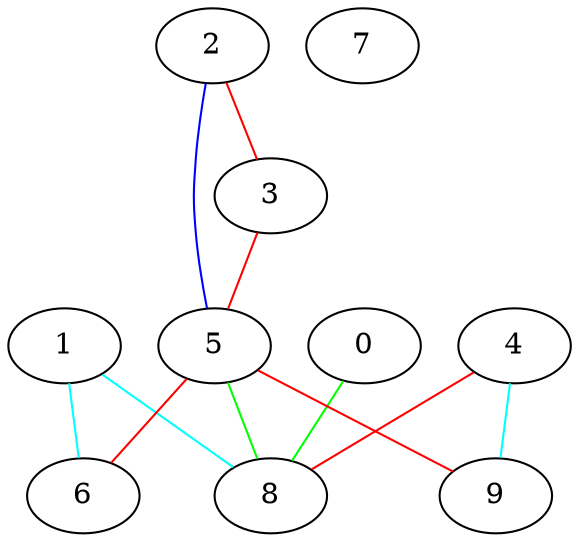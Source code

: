 strict graph "gnp_random_graph(10,0.3)" {
0;
1;
2;
3;
4;
5;
6;
7;
8;
9;
0 -- 8  [color=green];
1 -- 8  [color=cyan];
1 -- 6  [color=cyan];
2 -- 3  [color=red];
2 -- 5  [color=blue];
3 -- 5  [color=red];
4 -- 8  [color=red];
4 -- 9  [color=cyan];
5 -- 8  [color=green];
5 -- 9  [color=red];
5 -- 6  [color=red];
}
